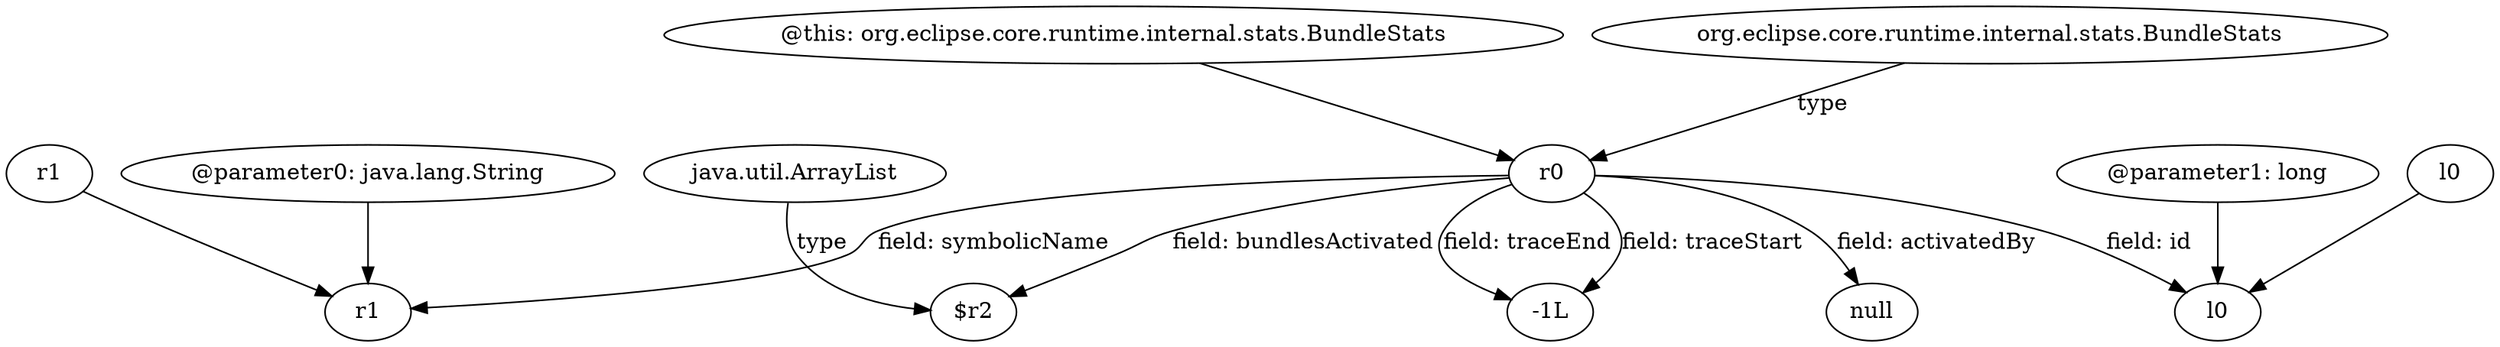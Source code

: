 digraph g {
0[label="java.util.ArrayList"]
1[label="$r2"]
0->1[label="type"]
2[label="@this: org.eclipse.core.runtime.internal.stats.BundleStats"]
3[label="r0"]
2->3[label=""]
4[label="@parameter0: java.lang.String"]
5[label="r1"]
4->5[label=""]
6[label="null"]
3->6[label="field: activatedBy"]
3->5[label="field: symbolicName"]
7[label="org.eclipse.core.runtime.internal.stats.BundleStats"]
7->3[label="type"]
8[label="l0"]
9[label="l0"]
8->9[label=""]
10[label="r1"]
10->5[label=""]
11[label="-1L"]
3->11[label="field: traceStart"]
3->11[label="field: traceEnd"]
3->9[label="field: id"]
3->1[label="field: bundlesActivated"]
12[label="@parameter1: long"]
12->9[label=""]
}